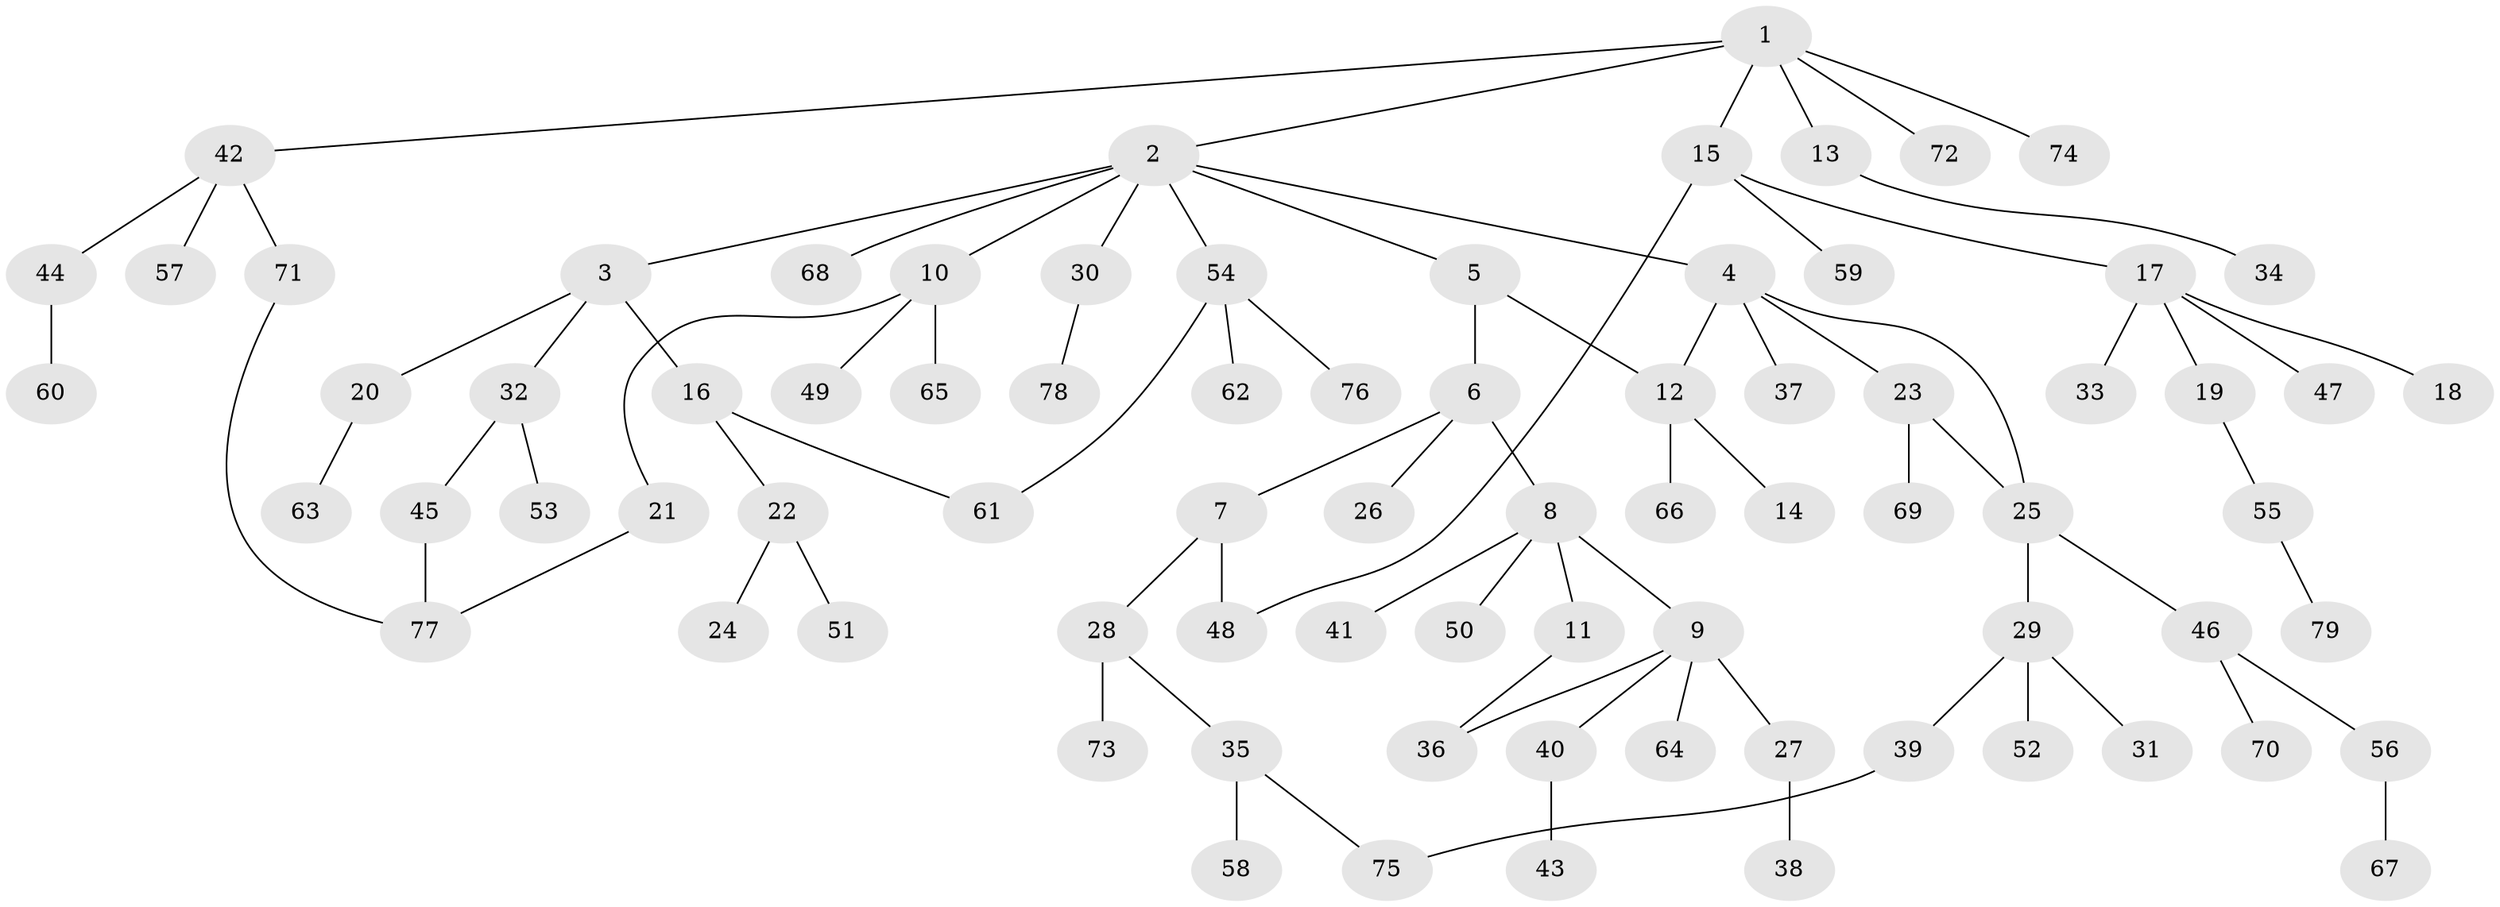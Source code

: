 // Generated by graph-tools (version 1.1) at 2025/10/02/27/25 16:10:52]
// undirected, 79 vertices, 86 edges
graph export_dot {
graph [start="1"]
  node [color=gray90,style=filled];
  1;
  2;
  3;
  4;
  5;
  6;
  7;
  8;
  9;
  10;
  11;
  12;
  13;
  14;
  15;
  16;
  17;
  18;
  19;
  20;
  21;
  22;
  23;
  24;
  25;
  26;
  27;
  28;
  29;
  30;
  31;
  32;
  33;
  34;
  35;
  36;
  37;
  38;
  39;
  40;
  41;
  42;
  43;
  44;
  45;
  46;
  47;
  48;
  49;
  50;
  51;
  52;
  53;
  54;
  55;
  56;
  57;
  58;
  59;
  60;
  61;
  62;
  63;
  64;
  65;
  66;
  67;
  68;
  69;
  70;
  71;
  72;
  73;
  74;
  75;
  76;
  77;
  78;
  79;
  1 -- 2;
  1 -- 13;
  1 -- 15;
  1 -- 42;
  1 -- 72;
  1 -- 74;
  2 -- 3;
  2 -- 4;
  2 -- 5;
  2 -- 10;
  2 -- 30;
  2 -- 54;
  2 -- 68;
  3 -- 16;
  3 -- 20;
  3 -- 32;
  4 -- 12;
  4 -- 23;
  4 -- 37;
  4 -- 25;
  5 -- 6;
  5 -- 12;
  6 -- 7;
  6 -- 8;
  6 -- 26;
  7 -- 28;
  7 -- 48;
  8 -- 9;
  8 -- 11;
  8 -- 41;
  8 -- 50;
  9 -- 27;
  9 -- 36;
  9 -- 40;
  9 -- 64;
  10 -- 21;
  10 -- 49;
  10 -- 65;
  11 -- 36;
  12 -- 14;
  12 -- 66;
  13 -- 34;
  15 -- 17;
  15 -- 59;
  15 -- 48;
  16 -- 22;
  16 -- 61;
  17 -- 18;
  17 -- 19;
  17 -- 33;
  17 -- 47;
  19 -- 55;
  20 -- 63;
  21 -- 77;
  22 -- 24;
  22 -- 51;
  23 -- 25;
  23 -- 69;
  25 -- 29;
  25 -- 46;
  27 -- 38;
  28 -- 35;
  28 -- 73;
  29 -- 31;
  29 -- 39;
  29 -- 52;
  30 -- 78;
  32 -- 45;
  32 -- 53;
  35 -- 58;
  35 -- 75;
  39 -- 75;
  40 -- 43;
  42 -- 44;
  42 -- 57;
  42 -- 71;
  44 -- 60;
  45 -- 77;
  46 -- 56;
  46 -- 70;
  54 -- 62;
  54 -- 76;
  54 -- 61;
  55 -- 79;
  56 -- 67;
  71 -- 77;
}
